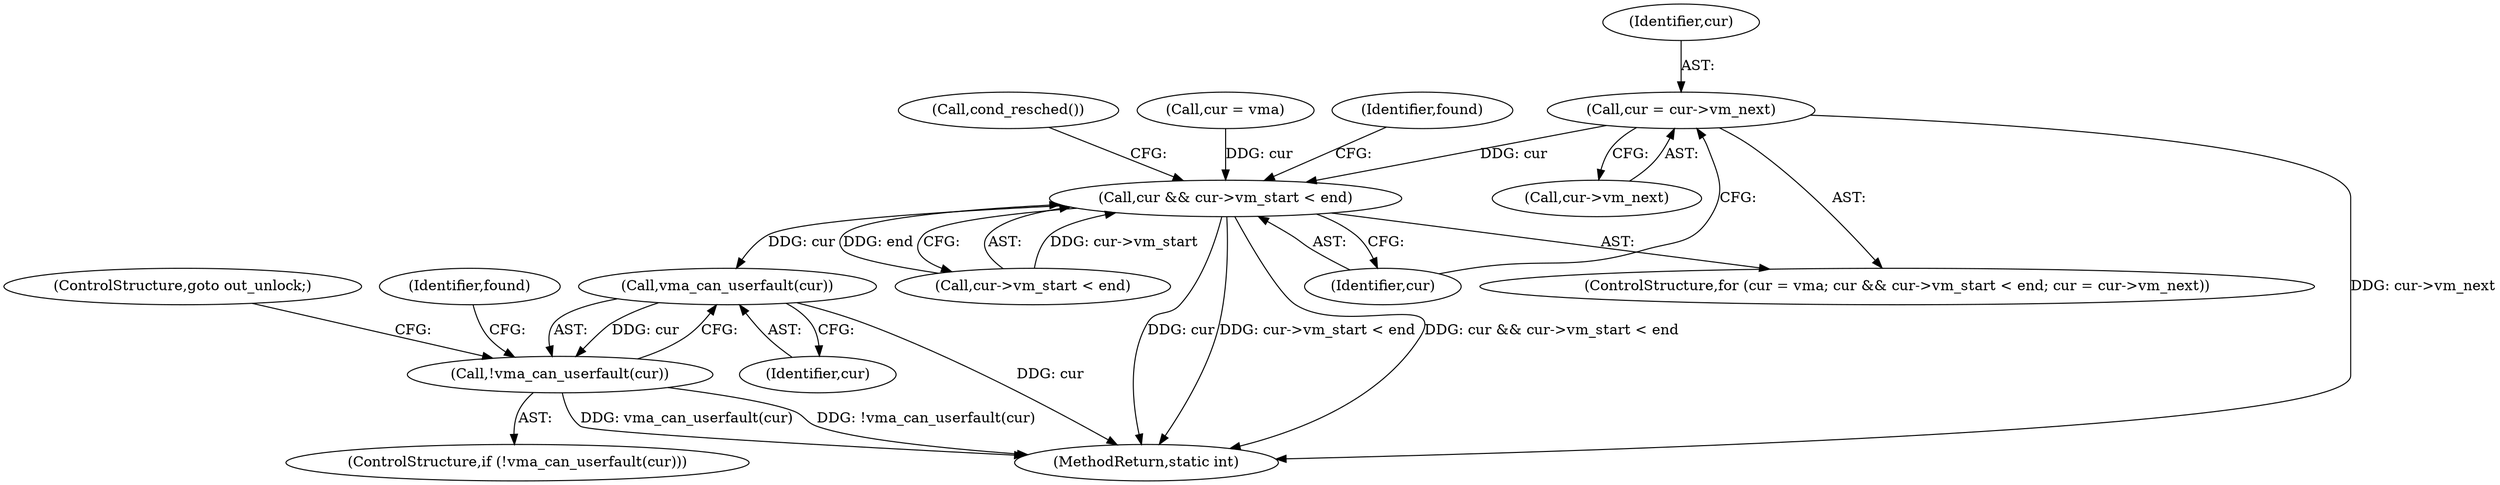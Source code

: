 digraph "0_linux_04f5866e41fb70690e28397487d8bd8eea7d712a_4@pointer" {
"1000245" [label="(Call,cur = cur->vm_next)"];
"1000238" [label="(Call,cur && cur->vm_start < end)"];
"1000272" [label="(Call,vma_can_userfault(cur))"];
"1000271" [label="(Call,!vma_can_userfault(cur))"];
"1000271" [label="(Call,!vma_can_userfault(cur))"];
"1000270" [label="(ControlStructure,if (!vma_can_userfault(cur)))"];
"1000273" [label="(Identifier,cur)"];
"1000472" [label="(MethodReturn,static int)"];
"1000276" [label="(Identifier,found)"];
"1000247" [label="(Call,cur->vm_next)"];
"1000234" [label="(ControlStructure,for (cur = vma; cur && cur->vm_start < end; cur = cur->vm_next))"];
"1000246" [label="(Identifier,cur)"];
"1000238" [label="(Call,cur && cur->vm_start < end)"];
"1000280" [label="(Identifier,found)"];
"1000251" [label="(Call,cond_resched())"];
"1000245" [label="(Call,cur = cur->vm_next)"];
"1000240" [label="(Call,cur->vm_start < end)"];
"1000235" [label="(Call,cur = vma)"];
"1000272" [label="(Call,vma_can_userfault(cur))"];
"1000274" [label="(ControlStructure,goto out_unlock;)"];
"1000239" [label="(Identifier,cur)"];
"1000245" -> "1000234"  [label="AST: "];
"1000245" -> "1000247"  [label="CFG: "];
"1000246" -> "1000245"  [label="AST: "];
"1000247" -> "1000245"  [label="AST: "];
"1000239" -> "1000245"  [label="CFG: "];
"1000245" -> "1000472"  [label="DDG: cur->vm_next"];
"1000245" -> "1000238"  [label="DDG: cur"];
"1000238" -> "1000234"  [label="AST: "];
"1000238" -> "1000239"  [label="CFG: "];
"1000238" -> "1000240"  [label="CFG: "];
"1000239" -> "1000238"  [label="AST: "];
"1000240" -> "1000238"  [label="AST: "];
"1000251" -> "1000238"  [label="CFG: "];
"1000280" -> "1000238"  [label="CFG: "];
"1000238" -> "1000472"  [label="DDG: cur"];
"1000238" -> "1000472"  [label="DDG: cur->vm_start < end"];
"1000238" -> "1000472"  [label="DDG: cur && cur->vm_start < end"];
"1000235" -> "1000238"  [label="DDG: cur"];
"1000240" -> "1000238"  [label="DDG: cur->vm_start"];
"1000240" -> "1000238"  [label="DDG: end"];
"1000238" -> "1000272"  [label="DDG: cur"];
"1000272" -> "1000271"  [label="AST: "];
"1000272" -> "1000273"  [label="CFG: "];
"1000273" -> "1000272"  [label="AST: "];
"1000271" -> "1000272"  [label="CFG: "];
"1000272" -> "1000472"  [label="DDG: cur"];
"1000272" -> "1000271"  [label="DDG: cur"];
"1000271" -> "1000270"  [label="AST: "];
"1000274" -> "1000271"  [label="CFG: "];
"1000276" -> "1000271"  [label="CFG: "];
"1000271" -> "1000472"  [label="DDG: vma_can_userfault(cur)"];
"1000271" -> "1000472"  [label="DDG: !vma_can_userfault(cur)"];
}
